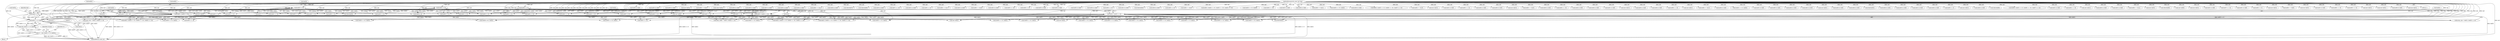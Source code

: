 digraph "0_radare2_f41e941341e44aa86edd4483c4487ec09a074257@pointer" {
"1000973" [label="(Call,buf[3] << 8 | buf[2])"];
"1000974" [label="(Call,buf[3] << 8)"];
"1000183" [label="(Call,buf[3] << 8)"];
"1000125" [label="(MethodParameterIn,const ut8 *buf)"];
"1000280" [label="(Call,buf[3] << 8)"];
"1000242" [label="(Call,buf[3] << 8)"];
"1000238" [label="(Call,buf[2] | (buf[3] << 8))"];
"1000179" [label="(Call,buf[2] | (buf[3] << 8))"];
"1000276" [label="(Call,buf[2] | (buf[3] << 8))"];
"1000971" [label="(Call,(int) (buf[3] << 8 | buf[2]))"];
"1000969" [label="(Call,vC = (int) (buf[3] << 8 | buf[2]))"];
"1001564" [label="(Call,buf[3] << 8)"];
"1001284" [label="(Call,buf[4] & 0xf0)"];
"1001296" [label="(Call,buf[5] & 0xf0)"];
"1000242" [label="(Call,buf[3] << 8)"];
"1001867" [label="(Call,buf[4] & 0xf0)"];
"1001700" [label="(Call,(int) buf[1])"];
"1001728" [label="(Call,buf[0] == 0x25)"];
"1000243" [label="(Call,buf[3])"];
"1000862" [label="(Call,(char) buf[1])"];
"1001256" [label="(Call,buf[4] & 0x0f)"];
"1000930" [label="(Call,buf[3] << 8)"];
"1001098" [label="(Call,buf[5] & 0x0f)"];
"1000498" [label="(Call,buf[1] & 0x0f)"];
"1000277" [label="(Call,buf[2])"];
"1001120" [label="(Call,buf[5] & 0x0f)"];
"1001040" [label="(Call,buf[3] << 8)"];
"1001333" [label="(Call,(buf[3] << 8) | buf[2])"];
"1001334" [label="(Call,buf[3] << 8)"];
"1001918" [label="(Call,buf[4] & 0xf0)"];
"1000636" [label="(Call,buf[3] << 24)"];
"1000839" [label="(Call,buf[3] << 8)"];
"1001371" [label="(Call,buf[0] == 0x1c)"];
"1001459" [label="(Call,(buf[3]<<8) | buf[2])"];
"1001069" [label="(Call,buf[4] & 0x0f)"];
"1001214" [label="(Call,buf[3] << 8)"];
"1002092" [label="(MethodReturn,static int)"];
"1000724" [label="(Call,(llint)buf[7])"];
"1001667" [label="(Call,buf[2] << 24)"];
"1000732" [label="(Call,(llint)buf[8])"];
"1001563" [label="(Call,(buf[3] << 8) | buf[2])"];
"1001873" [label="(Call,buf[5] & 0x0f)"];
"1001510" [label="(Call,(buf[3] << 8) | buf[2])"];
"1000304" [label="(Call,buf[7] << 24)"];
"1000905" [label="(Call,buf[3] << 8 | buf[2])"];
"1001443" [label="(Call,buf[1] & 0x0f)"];
"1001175" [label="(Call,buf[5] << 8)"];
"1000587" [label="(Call,buf[0] == 0x17)"];
"1000822" [label="(Call,buf[1] & 0x0f)"];
"1000179" [label="(Call,buf[2] | (buf[3] << 8))"];
"1001952" [label="(Call,buf[0] == 0x24)"];
"1001810" [label="(Call,buf[1] & 0xf0)"];
"1000447" [label="(Call,buf[3] << 8)"];
"1000906" [label="(Call,buf[3] << 8)"];
"1000581" [label="(Call,buf[5] << 24)"];
"1000236" [label="(Call,array_size = buf[2] | (buf[3] << 8))"];
"1001656" [label="(Call,buf[4] << 8)"];
"1001895" [label="(Call,buf[5] & 0x0f)"];
"1000685" [label="(Call,(llint)buf[2])"];
"1001245" [label="(Call,buf[4] & 0xf0)"];
"1001268" [label="(Call,buf[5] & 0x0f)"];
"1001239" [label="(Call,buf[4] & 0x0f)"];
"1001719" [label="(Call,buf[5] << 8)"];
"1000983" [label="(Identifier,strasm)"];
"1001451" [label="(Call,buf[1] & 0xf0)"];
"1000971" [label="(Call,(int) (buf[3] << 8 | buf[2]))"];
"1000700" [label="(Call,(llint)buf[4])"];
"1000177" [label="(Call,array_size = buf[2] | (buf[3] << 8))"];
"1000446" [label="(Call,(buf[3] << 8) | buf[2])"];
"1001844" [label="(Call,buf[4] & 0x0f)"];
"1000458" [label="(Call,buf[5] << 8)"];
"1001460" [label="(Call,buf[3]<<8)"];
"1001377" [label="(Call,buf[0] == 0x1f)"];
"1001651" [label="(Call,buf[5] | (buf[4] << 8) | (buf[3] << 16) | (buf[2] << 24))"];
"1000457" [label="(Call,(buf[5] << 8) | buf[4])"];
"1001011" [label="(Call,buf[4] << 16)"];
"1000631" [label="(Call,buf[2] << 16)"];
"1000955" [label="(Call,buf[1] & 0x0f)"];
"1001092" [label="(Call,buf[4] & 0xf0)"];
"1001579" [label="(Call,buf[0] == 0x23)"];
"1000423" [label="(Call,(buf[3] << 8) | buf[2])"];
"1000925" [label="(Call,buf[2] | (buf[3] << 8) | (buf[4] << 16) | (buf[5] << 24))"];
"1001174" [label="(Call,(buf[5] << 8) | buf[4])"];
"1001912" [label="(Call,buf[4] & 0x0f)"];
"1000288" [label="(Call,buf[4] | (buf[5] << 8) | (buf[6] << 16) | (buf[7] << 24))"];
"1000642" [label="(Call,buf[0] == 0x19)"];
"1000558" [label="(Call,(int) buf[1])"];
"1000830" [label="(Call,buf[1] & 0xf0)"];
"1001662" [label="(Call,buf[3] << 16)"];
"1000802" [label="(Call,(int) buf[3])"];
"1000941" [label="(Call,buf[5] << 24)"];
"1001889" [label="(Call,buf[4] & 0xf0)"];
"1001924" [label="(Call,buf[5] & 0x0f)"];
"1001642" [label="(Call,(int) buf[1])"];
"1001574" [label="(Call,buf[0] == 0x20)"];
"1001108" [label="(Call,buf[4] & 0x0f)"];
"1000973" [label="(Call,buf[3] << 8 | buf[2])"];
"1000936" [label="(Call,buf[4] << 16)"];
"1001818" [label="(Call,(buf[3] << 8) | buf[2])"];
"1000281" [label="(Call,buf[3])"];
"1001114" [label="(Call,buf[4] & 0xf0)"];
"1001163" [label="(Call,(buf[3] << 8) | buf[2])"];
"1001262" [label="(Call,buf[4] & 0xf0)"];
"1000761" [label="(Call,(int) buf[2])"];
"1000963" [label="(Call,buf[1] & 0xf0)"];
"1000535" [label="(Call,(buf[3] << 8) | buf[2])"];
"1000480" [label="(Call,(int) buf[1])"];
"1001278" [label="(Call,buf[4] & 0x0f)"];
"1000536" [label="(Call,buf[3] << 8)"];
"1001075" [label="(Call,buf[4] & 0xf0)"];
"1000299" [label="(Call,buf[6] << 16)"];
"1000621" [label="(Call,(int) buf[1])"];
"1000183" [label="(Call,buf[3] << 8)"];
"1000975" [label="(Call,buf[3])"];
"1000795" [label="(Call,(int) buf[2])"];
"1001382" [label="(Call,buf[0] == 0x22)"];
"1001229" [label="(Call,buf[4] & 0x0f)"];
"1001718" [label="(Call,(buf[5] << 8) | buf[4])"];
"1001205" [label="(Call,buf[1] & 0xf0)"];
"1001930" [label="(Call,buf[5] & 0xf0)"];
"1000692" [label="(Call,(llint)buf[3])"];
"1001883" [label="(Call,buf[4] & 0x0f)"];
"1001547" [label="(Call,buf[1] & 0x0f)"];
"1000896" [label="(Call,(int) buf[1])"];
"1000274" [label="(Call,elem_width = buf[2] | (buf[3] << 8))"];
"1000280" [label="(Call,buf[3] << 8)"];
"1001290" [label="(Call,buf[5] & 0x0f)"];
"1000974" [label="(Call,buf[3] << 8)"];
"1000768" [label="(Call,(int) buf[3])"];
"1000276" [label="(Call,buf[2] | (buf[3] << 8))"];
"1001511" [label="(Call,buf[3] << 8)"];
"1001086" [label="(Call,buf[4] & 0x0f)"];
"1000838" [label="(Call,(buf[3] << 8) | buf[2])"];
"1000708" [label="(Call,(llint)buf[5])"];
"1001850" [label="(Call,buf[4] & 0xf0)"];
"1001164" [label="(Call,buf[3] << 8)"];
"1001708" [label="(Call,buf[3] << 8)"];
"1001819" [label="(Call,buf[3] << 8)"];
"1001126" [label="(Call,buf[5] & 0xf0)"];
"1000388" [label="(Call,buf[1] & 0x0f)"];
"1001834" [label="(Call,buf[4] & 0x0f)"];
"1000382" [label="(Block,)"];
"1000196" [label="(Call,buf[5] << 8)"];
"1000526" [label="(Call,(int) buf[1])"];
"1001059" [label="(Call,buf[4] & 0x0f)"];
"1000969" [label="(Call,vC = (int) (buf[3] << 8 | buf[2]))"];
"1000570" [label="(Call,buf[3] << 8)"];
"1000739" [label="(Call,(llint)buf[9])"];
"1000246" [label="(Literal,8)"];
"1000191" [label="(Call,buf[4] | (buf[5] << 8) | (buf[6] << 16) | (buf[7] << 24))"];
"1001555" [label="(Call,buf[1] & 0xf0)"];
"1000424" [label="(Call,buf[3] << 8)"];
"1000576" [label="(Call,buf[4] << 16)"];
"1000416" [label="(Call,(int) buf[1])"];
"1001861" [label="(Call,buf[4] & 0x0f)"];
"1000284" [label="(Literal,8)"];
"1000180" [label="(Call,buf[2])"];
"1000565" [label="(Call,buf[2] | (buf[3] << 8) | (buf[4] << 16) | (buf[5] << 24))"];
"1001032" [label="(Call,buf[1] & 0x0f)"];
"1001343" [label="(Call,buf[0] == 0x1a)"];
"1000970" [label="(Identifier,vC)"];
"1001156" [label="(Call,(int) buf[1])"];
"1000184" [label="(Call,buf[3])"];
"1000716" [label="(Call,(llint)buf[6])"];
"1001005" [label="(Call,buf[3] << 8)"];
"1000138" [label="(Call,(int) buf[0])"];
"1000754" [label="(Call,(int) buf[1])"];
"1000879" [label="(Call,buf[3] << 8)"];
"1000396" [label="(Call,buf[1] & 0xf0)"];
"1000207" [label="(Call,buf[7] << 24)"];
"1000878" [label="(Call,buf[3] << 8 | buf[2])"];
"1001039" [label="(Call,(buf[3] << 8) | buf[2])"];
"1000125" [label="(MethodParameterIn,const ut8 *buf)"];
"1000187" [label="(Literal,8)"];
"1000506" [label="(Call,buf[1] & 0xf0)"];
"1000293" [label="(Call,buf[5] << 8)"];
"1000991" [label="(Call,(int) buf[1])"];
"1000163" [label="(Call,buf[0] == 0x00)"];
"1000676" [label="(Call,(int) buf[1])"];
"1001707" [label="(Call,(buf[3] << 8) | buf[2])"];
"1001936" [label="(Call,buf[1] & 0x0f)"];
"1000202" [label="(Call,buf[6] << 16)"];
"1000979" [label="(Call,buf[2])"];
"1001000" [label="(Call,buf[2] | (buf[3] << 8) | (buf[4] << 16) | (buf[5] << 24))"];
"1001016" [label="(Call,buf[5] << 24)"];
"1000238" [label="(Call,buf[2] | (buf[3] << 8))"];
"1000788" [label="(Call,(int) buf[1])"];
"1001213" [label="(Call,(buf[3] << 8) | buf[2])"];
"1000978" [label="(Literal,8)"];
"1001326" [label="(Call,(int) buf[1])"];
"1001901" [label="(Call,buf[5] & 0xf0)"];
"1000980" [label="(Identifier,buf)"];
"1000239" [label="(Call,buf[2])"];
"1001503" [label="(Call,(int) buf[1])"];
"1000973" -> "1000971"  [label="AST: "];
"1000973" -> "1000979"  [label="CFG: "];
"1000974" -> "1000973"  [label="AST: "];
"1000979" -> "1000973"  [label="AST: "];
"1000971" -> "1000973"  [label="CFG: "];
"1000973" -> "1002092"  [label="DDG: buf[2]"];
"1000973" -> "1002092"  [label="DDG: buf[3] << 8"];
"1000973" -> "1000971"  [label="DDG: buf[3] << 8"];
"1000973" -> "1000971"  [label="DDG: buf[2]"];
"1000974" -> "1000973"  [label="DDG: buf[3]"];
"1000974" -> "1000973"  [label="DDG: 8"];
"1000238" -> "1000973"  [label="DDG: buf[2]"];
"1000179" -> "1000973"  [label="DDG: buf[2]"];
"1000276" -> "1000973"  [label="DDG: buf[2]"];
"1000125" -> "1000973"  [label="DDG: buf"];
"1000974" -> "1000978"  [label="CFG: "];
"1000975" -> "1000974"  [label="AST: "];
"1000978" -> "1000974"  [label="AST: "];
"1000980" -> "1000974"  [label="CFG: "];
"1000974" -> "1002092"  [label="DDG: buf[3]"];
"1000183" -> "1000974"  [label="DDG: buf[3]"];
"1000280" -> "1000974"  [label="DDG: buf[3]"];
"1000242" -> "1000974"  [label="DDG: buf[3]"];
"1000125" -> "1000974"  [label="DDG: buf"];
"1000183" -> "1000179"  [label="AST: "];
"1000183" -> "1000187"  [label="CFG: "];
"1000184" -> "1000183"  [label="AST: "];
"1000187" -> "1000183"  [label="AST: "];
"1000179" -> "1000183"  [label="CFG: "];
"1000183" -> "1002092"  [label="DDG: buf[3]"];
"1000183" -> "1000179"  [label="DDG: buf[3]"];
"1000183" -> "1000179"  [label="DDG: 8"];
"1000125" -> "1000183"  [label="DDG: buf"];
"1000183" -> "1000424"  [label="DDG: buf[3]"];
"1000183" -> "1000447"  [label="DDG: buf[3]"];
"1000183" -> "1000536"  [label="DDG: buf[3]"];
"1000183" -> "1000570"  [label="DDG: buf[3]"];
"1000183" -> "1000636"  [label="DDG: buf[3]"];
"1000183" -> "1000692"  [label="DDG: buf[3]"];
"1000183" -> "1000768"  [label="DDG: buf[3]"];
"1000183" -> "1000802"  [label="DDG: buf[3]"];
"1000183" -> "1000839"  [label="DDG: buf[3]"];
"1000183" -> "1000879"  [label="DDG: buf[3]"];
"1000183" -> "1000906"  [label="DDG: buf[3]"];
"1000183" -> "1000930"  [label="DDG: buf[3]"];
"1000183" -> "1001005"  [label="DDG: buf[3]"];
"1000183" -> "1001040"  [label="DDG: buf[3]"];
"1000183" -> "1001164"  [label="DDG: buf[3]"];
"1000183" -> "1001214"  [label="DDG: buf[3]"];
"1000183" -> "1001334"  [label="DDG: buf[3]"];
"1000183" -> "1001460"  [label="DDG: buf[3]"];
"1000183" -> "1001511"  [label="DDG: buf[3]"];
"1000183" -> "1001564"  [label="DDG: buf[3]"];
"1000183" -> "1001662"  [label="DDG: buf[3]"];
"1000183" -> "1001708"  [label="DDG: buf[3]"];
"1000183" -> "1001819"  [label="DDG: buf[3]"];
"1000125" -> "1000122"  [label="AST: "];
"1000125" -> "1002092"  [label="DDG: buf"];
"1000125" -> "1000138"  [label="DDG: buf"];
"1000125" -> "1000163"  [label="DDG: buf"];
"1000125" -> "1000179"  [label="DDG: buf"];
"1000125" -> "1000191"  [label="DDG: buf"];
"1000125" -> "1000196"  [label="DDG: buf"];
"1000125" -> "1000202"  [label="DDG: buf"];
"1000125" -> "1000207"  [label="DDG: buf"];
"1000125" -> "1000238"  [label="DDG: buf"];
"1000125" -> "1000242"  [label="DDG: buf"];
"1000125" -> "1000276"  [label="DDG: buf"];
"1000125" -> "1000280"  [label="DDG: buf"];
"1000125" -> "1000288"  [label="DDG: buf"];
"1000125" -> "1000293"  [label="DDG: buf"];
"1000125" -> "1000299"  [label="DDG: buf"];
"1000125" -> "1000304"  [label="DDG: buf"];
"1000125" -> "1000388"  [label="DDG: buf"];
"1000125" -> "1000396"  [label="DDG: buf"];
"1000125" -> "1000416"  [label="DDG: buf"];
"1000125" -> "1000424"  [label="DDG: buf"];
"1000125" -> "1000423"  [label="DDG: buf"];
"1000125" -> "1000447"  [label="DDG: buf"];
"1000125" -> "1000446"  [label="DDG: buf"];
"1000125" -> "1000458"  [label="DDG: buf"];
"1000125" -> "1000457"  [label="DDG: buf"];
"1000125" -> "1000480"  [label="DDG: buf"];
"1000125" -> "1000498"  [label="DDG: buf"];
"1000125" -> "1000506"  [label="DDG: buf"];
"1000125" -> "1000526"  [label="DDG: buf"];
"1000125" -> "1000536"  [label="DDG: buf"];
"1000125" -> "1000535"  [label="DDG: buf"];
"1000125" -> "1000558"  [label="DDG: buf"];
"1000125" -> "1000565"  [label="DDG: buf"];
"1000125" -> "1000570"  [label="DDG: buf"];
"1000125" -> "1000576"  [label="DDG: buf"];
"1000125" -> "1000581"  [label="DDG: buf"];
"1000125" -> "1000587"  [label="DDG: buf"];
"1000125" -> "1000621"  [label="DDG: buf"];
"1000125" -> "1000631"  [label="DDG: buf"];
"1000125" -> "1000636"  [label="DDG: buf"];
"1000125" -> "1000642"  [label="DDG: buf"];
"1000125" -> "1000676"  [label="DDG: buf"];
"1000125" -> "1000685"  [label="DDG: buf"];
"1000125" -> "1000692"  [label="DDG: buf"];
"1000125" -> "1000700"  [label="DDG: buf"];
"1000125" -> "1000708"  [label="DDG: buf"];
"1000125" -> "1000716"  [label="DDG: buf"];
"1000125" -> "1000724"  [label="DDG: buf"];
"1000125" -> "1000732"  [label="DDG: buf"];
"1000125" -> "1000739"  [label="DDG: buf"];
"1000125" -> "1000754"  [label="DDG: buf"];
"1000125" -> "1000761"  [label="DDG: buf"];
"1000125" -> "1000768"  [label="DDG: buf"];
"1000125" -> "1000788"  [label="DDG: buf"];
"1000125" -> "1000795"  [label="DDG: buf"];
"1000125" -> "1000802"  [label="DDG: buf"];
"1000125" -> "1000822"  [label="DDG: buf"];
"1000125" -> "1000830"  [label="DDG: buf"];
"1000125" -> "1000839"  [label="DDG: buf"];
"1000125" -> "1000838"  [label="DDG: buf"];
"1000125" -> "1000862"  [label="DDG: buf"];
"1000125" -> "1000879"  [label="DDG: buf"];
"1000125" -> "1000878"  [label="DDG: buf"];
"1000125" -> "1000896"  [label="DDG: buf"];
"1000125" -> "1000906"  [label="DDG: buf"];
"1000125" -> "1000905"  [label="DDG: buf"];
"1000125" -> "1000925"  [label="DDG: buf"];
"1000125" -> "1000930"  [label="DDG: buf"];
"1000125" -> "1000936"  [label="DDG: buf"];
"1000125" -> "1000941"  [label="DDG: buf"];
"1000125" -> "1000955"  [label="DDG: buf"];
"1000125" -> "1000963"  [label="DDG: buf"];
"1000125" -> "1000991"  [label="DDG: buf"];
"1000125" -> "1001000"  [label="DDG: buf"];
"1000125" -> "1001005"  [label="DDG: buf"];
"1000125" -> "1001011"  [label="DDG: buf"];
"1000125" -> "1001016"  [label="DDG: buf"];
"1000125" -> "1001032"  [label="DDG: buf"];
"1000125" -> "1001040"  [label="DDG: buf"];
"1000125" -> "1001039"  [label="DDG: buf"];
"1000125" -> "1001059"  [label="DDG: buf"];
"1000125" -> "1001069"  [label="DDG: buf"];
"1000125" -> "1001075"  [label="DDG: buf"];
"1000125" -> "1001086"  [label="DDG: buf"];
"1000125" -> "1001092"  [label="DDG: buf"];
"1000125" -> "1001098"  [label="DDG: buf"];
"1000125" -> "1001108"  [label="DDG: buf"];
"1000125" -> "1001114"  [label="DDG: buf"];
"1000125" -> "1001120"  [label="DDG: buf"];
"1000125" -> "1001126"  [label="DDG: buf"];
"1000125" -> "1001156"  [label="DDG: buf"];
"1000125" -> "1001164"  [label="DDG: buf"];
"1000125" -> "1001163"  [label="DDG: buf"];
"1000125" -> "1001175"  [label="DDG: buf"];
"1000125" -> "1001174"  [label="DDG: buf"];
"1000125" -> "1001205"  [label="DDG: buf"];
"1000125" -> "1001214"  [label="DDG: buf"];
"1000125" -> "1001213"  [label="DDG: buf"];
"1000125" -> "1001229"  [label="DDG: buf"];
"1000125" -> "1001239"  [label="DDG: buf"];
"1000125" -> "1001245"  [label="DDG: buf"];
"1000125" -> "1001256"  [label="DDG: buf"];
"1000125" -> "1001262"  [label="DDG: buf"];
"1000125" -> "1001268"  [label="DDG: buf"];
"1000125" -> "1001278"  [label="DDG: buf"];
"1000125" -> "1001284"  [label="DDG: buf"];
"1000125" -> "1001290"  [label="DDG: buf"];
"1000125" -> "1001296"  [label="DDG: buf"];
"1000125" -> "1001326"  [label="DDG: buf"];
"1000125" -> "1001334"  [label="DDG: buf"];
"1000125" -> "1001333"  [label="DDG: buf"];
"1000125" -> "1001343"  [label="DDG: buf"];
"1000125" -> "1001371"  [label="DDG: buf"];
"1000125" -> "1001377"  [label="DDG: buf"];
"1000125" -> "1001382"  [label="DDG: buf"];
"1000125" -> "1001443"  [label="DDG: buf"];
"1000125" -> "1001451"  [label="DDG: buf"];
"1000125" -> "1001460"  [label="DDG: buf"];
"1000125" -> "1001459"  [label="DDG: buf"];
"1000125" -> "1001503"  [label="DDG: buf"];
"1000125" -> "1001511"  [label="DDG: buf"];
"1000125" -> "1001510"  [label="DDG: buf"];
"1000125" -> "1001547"  [label="DDG: buf"];
"1000125" -> "1001555"  [label="DDG: buf"];
"1000125" -> "1001564"  [label="DDG: buf"];
"1000125" -> "1001563"  [label="DDG: buf"];
"1000125" -> "1001574"  [label="DDG: buf"];
"1000125" -> "1001579"  [label="DDG: buf"];
"1000125" -> "1001642"  [label="DDG: buf"];
"1000125" -> "1001651"  [label="DDG: buf"];
"1000125" -> "1001656"  [label="DDG: buf"];
"1000125" -> "1001662"  [label="DDG: buf"];
"1000125" -> "1001667"  [label="DDG: buf"];
"1000125" -> "1001700"  [label="DDG: buf"];
"1000125" -> "1001708"  [label="DDG: buf"];
"1000125" -> "1001707"  [label="DDG: buf"];
"1000125" -> "1001719"  [label="DDG: buf"];
"1000125" -> "1001718"  [label="DDG: buf"];
"1000125" -> "1001728"  [label="DDG: buf"];
"1000125" -> "1001810"  [label="DDG: buf"];
"1000125" -> "1001819"  [label="DDG: buf"];
"1000125" -> "1001818"  [label="DDG: buf"];
"1000125" -> "1001834"  [label="DDG: buf"];
"1000125" -> "1001844"  [label="DDG: buf"];
"1000125" -> "1001850"  [label="DDG: buf"];
"1000125" -> "1001861"  [label="DDG: buf"];
"1000125" -> "1001867"  [label="DDG: buf"];
"1000125" -> "1001873"  [label="DDG: buf"];
"1000125" -> "1001883"  [label="DDG: buf"];
"1000125" -> "1001889"  [label="DDG: buf"];
"1000125" -> "1001895"  [label="DDG: buf"];
"1000125" -> "1001901"  [label="DDG: buf"];
"1000125" -> "1001912"  [label="DDG: buf"];
"1000125" -> "1001918"  [label="DDG: buf"];
"1000125" -> "1001924"  [label="DDG: buf"];
"1000125" -> "1001930"  [label="DDG: buf"];
"1000125" -> "1001936"  [label="DDG: buf"];
"1000125" -> "1001952"  [label="DDG: buf"];
"1000280" -> "1000276"  [label="AST: "];
"1000280" -> "1000284"  [label="CFG: "];
"1000281" -> "1000280"  [label="AST: "];
"1000284" -> "1000280"  [label="AST: "];
"1000276" -> "1000280"  [label="CFG: "];
"1000280" -> "1002092"  [label="DDG: buf[3]"];
"1000280" -> "1000276"  [label="DDG: buf[3]"];
"1000280" -> "1000276"  [label="DDG: 8"];
"1000280" -> "1000424"  [label="DDG: buf[3]"];
"1000280" -> "1000447"  [label="DDG: buf[3]"];
"1000280" -> "1000536"  [label="DDG: buf[3]"];
"1000280" -> "1000570"  [label="DDG: buf[3]"];
"1000280" -> "1000636"  [label="DDG: buf[3]"];
"1000280" -> "1000692"  [label="DDG: buf[3]"];
"1000280" -> "1000768"  [label="DDG: buf[3]"];
"1000280" -> "1000802"  [label="DDG: buf[3]"];
"1000280" -> "1000839"  [label="DDG: buf[3]"];
"1000280" -> "1000879"  [label="DDG: buf[3]"];
"1000280" -> "1000906"  [label="DDG: buf[3]"];
"1000280" -> "1000930"  [label="DDG: buf[3]"];
"1000280" -> "1001005"  [label="DDG: buf[3]"];
"1000280" -> "1001040"  [label="DDG: buf[3]"];
"1000280" -> "1001164"  [label="DDG: buf[3]"];
"1000280" -> "1001214"  [label="DDG: buf[3]"];
"1000280" -> "1001334"  [label="DDG: buf[3]"];
"1000280" -> "1001460"  [label="DDG: buf[3]"];
"1000280" -> "1001511"  [label="DDG: buf[3]"];
"1000280" -> "1001564"  [label="DDG: buf[3]"];
"1000280" -> "1001662"  [label="DDG: buf[3]"];
"1000280" -> "1001708"  [label="DDG: buf[3]"];
"1000280" -> "1001819"  [label="DDG: buf[3]"];
"1000242" -> "1000238"  [label="AST: "];
"1000242" -> "1000246"  [label="CFG: "];
"1000243" -> "1000242"  [label="AST: "];
"1000246" -> "1000242"  [label="AST: "];
"1000238" -> "1000242"  [label="CFG: "];
"1000242" -> "1002092"  [label="DDG: buf[3]"];
"1000242" -> "1000238"  [label="DDG: buf[3]"];
"1000242" -> "1000238"  [label="DDG: 8"];
"1000242" -> "1000424"  [label="DDG: buf[3]"];
"1000242" -> "1000447"  [label="DDG: buf[3]"];
"1000242" -> "1000536"  [label="DDG: buf[3]"];
"1000242" -> "1000570"  [label="DDG: buf[3]"];
"1000242" -> "1000636"  [label="DDG: buf[3]"];
"1000242" -> "1000692"  [label="DDG: buf[3]"];
"1000242" -> "1000768"  [label="DDG: buf[3]"];
"1000242" -> "1000802"  [label="DDG: buf[3]"];
"1000242" -> "1000839"  [label="DDG: buf[3]"];
"1000242" -> "1000879"  [label="DDG: buf[3]"];
"1000242" -> "1000906"  [label="DDG: buf[3]"];
"1000242" -> "1000930"  [label="DDG: buf[3]"];
"1000242" -> "1001005"  [label="DDG: buf[3]"];
"1000242" -> "1001040"  [label="DDG: buf[3]"];
"1000242" -> "1001164"  [label="DDG: buf[3]"];
"1000242" -> "1001214"  [label="DDG: buf[3]"];
"1000242" -> "1001334"  [label="DDG: buf[3]"];
"1000242" -> "1001460"  [label="DDG: buf[3]"];
"1000242" -> "1001511"  [label="DDG: buf[3]"];
"1000242" -> "1001564"  [label="DDG: buf[3]"];
"1000242" -> "1001662"  [label="DDG: buf[3]"];
"1000242" -> "1001708"  [label="DDG: buf[3]"];
"1000242" -> "1001819"  [label="DDG: buf[3]"];
"1000238" -> "1000236"  [label="AST: "];
"1000239" -> "1000238"  [label="AST: "];
"1000236" -> "1000238"  [label="CFG: "];
"1000238" -> "1002092"  [label="DDG: buf[2]"];
"1000238" -> "1002092"  [label="DDG: buf[3] << 8"];
"1000238" -> "1000236"  [label="DDG: buf[2]"];
"1000238" -> "1000236"  [label="DDG: buf[3] << 8"];
"1000238" -> "1000423"  [label="DDG: buf[2]"];
"1000238" -> "1000446"  [label="DDG: buf[2]"];
"1000238" -> "1000535"  [label="DDG: buf[2]"];
"1000238" -> "1000565"  [label="DDG: buf[2]"];
"1000238" -> "1000631"  [label="DDG: buf[2]"];
"1000238" -> "1000685"  [label="DDG: buf[2]"];
"1000238" -> "1000761"  [label="DDG: buf[2]"];
"1000238" -> "1000795"  [label="DDG: buf[2]"];
"1000238" -> "1000838"  [label="DDG: buf[2]"];
"1000238" -> "1000878"  [label="DDG: buf[2]"];
"1000238" -> "1000905"  [label="DDG: buf[2]"];
"1000238" -> "1000925"  [label="DDG: buf[2]"];
"1000238" -> "1001000"  [label="DDG: buf[2]"];
"1000238" -> "1001039"  [label="DDG: buf[2]"];
"1000238" -> "1001163"  [label="DDG: buf[2]"];
"1000238" -> "1001213"  [label="DDG: buf[2]"];
"1000238" -> "1001333"  [label="DDG: buf[2]"];
"1000238" -> "1001459"  [label="DDG: buf[2]"];
"1000238" -> "1001510"  [label="DDG: buf[2]"];
"1000238" -> "1001563"  [label="DDG: buf[2]"];
"1000238" -> "1001667"  [label="DDG: buf[2]"];
"1000238" -> "1001707"  [label="DDG: buf[2]"];
"1000238" -> "1001818"  [label="DDG: buf[2]"];
"1000179" -> "1000177"  [label="AST: "];
"1000180" -> "1000179"  [label="AST: "];
"1000177" -> "1000179"  [label="CFG: "];
"1000179" -> "1002092"  [label="DDG: buf[2]"];
"1000179" -> "1002092"  [label="DDG: buf[3] << 8"];
"1000179" -> "1000177"  [label="DDG: buf[2]"];
"1000179" -> "1000177"  [label="DDG: buf[3] << 8"];
"1000179" -> "1000423"  [label="DDG: buf[2]"];
"1000179" -> "1000446"  [label="DDG: buf[2]"];
"1000179" -> "1000535"  [label="DDG: buf[2]"];
"1000179" -> "1000565"  [label="DDG: buf[2]"];
"1000179" -> "1000631"  [label="DDG: buf[2]"];
"1000179" -> "1000685"  [label="DDG: buf[2]"];
"1000179" -> "1000761"  [label="DDG: buf[2]"];
"1000179" -> "1000795"  [label="DDG: buf[2]"];
"1000179" -> "1000838"  [label="DDG: buf[2]"];
"1000179" -> "1000878"  [label="DDG: buf[2]"];
"1000179" -> "1000905"  [label="DDG: buf[2]"];
"1000179" -> "1000925"  [label="DDG: buf[2]"];
"1000179" -> "1001000"  [label="DDG: buf[2]"];
"1000179" -> "1001039"  [label="DDG: buf[2]"];
"1000179" -> "1001163"  [label="DDG: buf[2]"];
"1000179" -> "1001213"  [label="DDG: buf[2]"];
"1000179" -> "1001333"  [label="DDG: buf[2]"];
"1000179" -> "1001459"  [label="DDG: buf[2]"];
"1000179" -> "1001510"  [label="DDG: buf[2]"];
"1000179" -> "1001563"  [label="DDG: buf[2]"];
"1000179" -> "1001667"  [label="DDG: buf[2]"];
"1000179" -> "1001707"  [label="DDG: buf[2]"];
"1000179" -> "1001818"  [label="DDG: buf[2]"];
"1000276" -> "1000274"  [label="AST: "];
"1000277" -> "1000276"  [label="AST: "];
"1000274" -> "1000276"  [label="CFG: "];
"1000276" -> "1002092"  [label="DDG: buf[3] << 8"];
"1000276" -> "1002092"  [label="DDG: buf[2]"];
"1000276" -> "1000274"  [label="DDG: buf[2]"];
"1000276" -> "1000274"  [label="DDG: buf[3] << 8"];
"1000276" -> "1000423"  [label="DDG: buf[2]"];
"1000276" -> "1000446"  [label="DDG: buf[2]"];
"1000276" -> "1000535"  [label="DDG: buf[2]"];
"1000276" -> "1000565"  [label="DDG: buf[2]"];
"1000276" -> "1000631"  [label="DDG: buf[2]"];
"1000276" -> "1000685"  [label="DDG: buf[2]"];
"1000276" -> "1000761"  [label="DDG: buf[2]"];
"1000276" -> "1000795"  [label="DDG: buf[2]"];
"1000276" -> "1000838"  [label="DDG: buf[2]"];
"1000276" -> "1000878"  [label="DDG: buf[2]"];
"1000276" -> "1000905"  [label="DDG: buf[2]"];
"1000276" -> "1000925"  [label="DDG: buf[2]"];
"1000276" -> "1001000"  [label="DDG: buf[2]"];
"1000276" -> "1001039"  [label="DDG: buf[2]"];
"1000276" -> "1001163"  [label="DDG: buf[2]"];
"1000276" -> "1001213"  [label="DDG: buf[2]"];
"1000276" -> "1001333"  [label="DDG: buf[2]"];
"1000276" -> "1001459"  [label="DDG: buf[2]"];
"1000276" -> "1001510"  [label="DDG: buf[2]"];
"1000276" -> "1001563"  [label="DDG: buf[2]"];
"1000276" -> "1001667"  [label="DDG: buf[2]"];
"1000276" -> "1001707"  [label="DDG: buf[2]"];
"1000276" -> "1001818"  [label="DDG: buf[2]"];
"1000971" -> "1000969"  [label="AST: "];
"1000972" -> "1000971"  [label="AST: "];
"1000969" -> "1000971"  [label="CFG: "];
"1000971" -> "1002092"  [label="DDG: buf[3] << 8 | buf[2]"];
"1000971" -> "1000969"  [label="DDG: buf[3] << 8 | buf[2]"];
"1000969" -> "1000382"  [label="AST: "];
"1000970" -> "1000969"  [label="AST: "];
"1000983" -> "1000969"  [label="CFG: "];
"1000969" -> "1002092"  [label="DDG: (int) (buf[3] << 8 | buf[2])"];
"1000969" -> "1002092"  [label="DDG: vC"];
}
